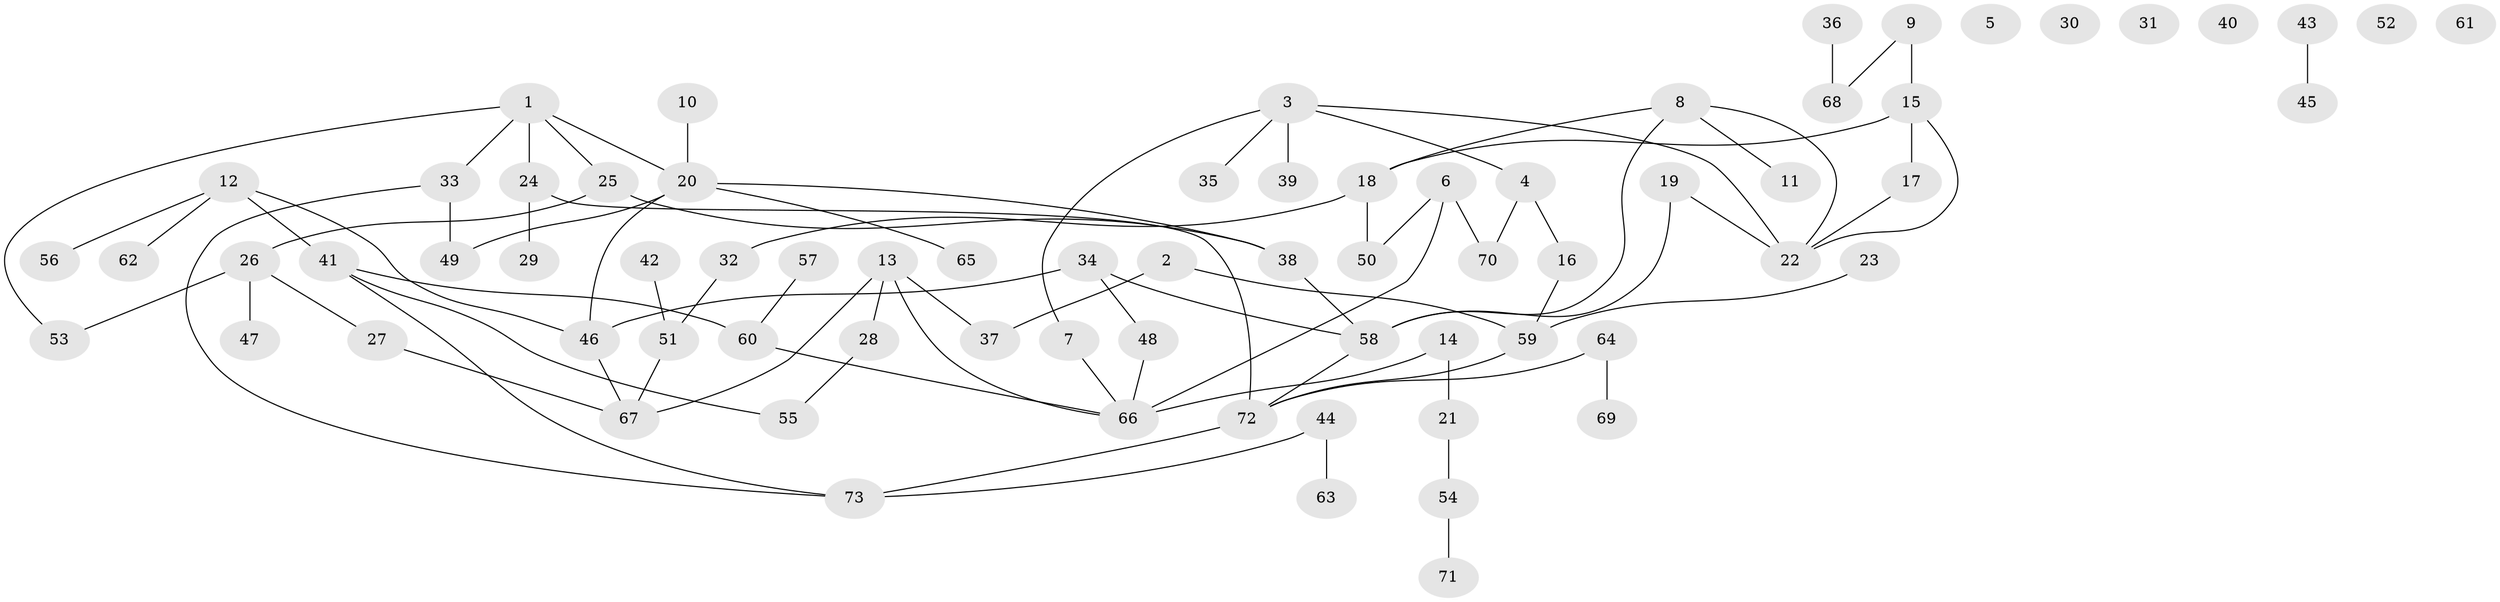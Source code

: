 // coarse degree distribution, {6: 0.0196078431372549, 2: 0.19607843137254902, 4: 0.13725490196078433, 3: 0.1568627450980392, 0: 0.11764705882352941, 1: 0.27450980392156865, 8: 0.0196078431372549, 5: 0.0392156862745098, 7: 0.0392156862745098}
// Generated by graph-tools (version 1.1) at 2025/23/03/03/25 07:23:25]
// undirected, 73 vertices, 85 edges
graph export_dot {
graph [start="1"]
  node [color=gray90,style=filled];
  1;
  2;
  3;
  4;
  5;
  6;
  7;
  8;
  9;
  10;
  11;
  12;
  13;
  14;
  15;
  16;
  17;
  18;
  19;
  20;
  21;
  22;
  23;
  24;
  25;
  26;
  27;
  28;
  29;
  30;
  31;
  32;
  33;
  34;
  35;
  36;
  37;
  38;
  39;
  40;
  41;
  42;
  43;
  44;
  45;
  46;
  47;
  48;
  49;
  50;
  51;
  52;
  53;
  54;
  55;
  56;
  57;
  58;
  59;
  60;
  61;
  62;
  63;
  64;
  65;
  66;
  67;
  68;
  69;
  70;
  71;
  72;
  73;
  1 -- 20;
  1 -- 24;
  1 -- 25;
  1 -- 33;
  1 -- 53;
  2 -- 37;
  2 -- 59;
  3 -- 4;
  3 -- 7;
  3 -- 22;
  3 -- 35;
  3 -- 39;
  4 -- 16;
  4 -- 70;
  6 -- 50;
  6 -- 66;
  6 -- 70;
  7 -- 66;
  8 -- 11;
  8 -- 18;
  8 -- 22;
  8 -- 58;
  9 -- 15;
  9 -- 68;
  10 -- 20;
  12 -- 41;
  12 -- 46;
  12 -- 56;
  12 -- 62;
  13 -- 28;
  13 -- 37;
  13 -- 66;
  13 -- 67;
  14 -- 21;
  14 -- 66;
  15 -- 17;
  15 -- 18;
  15 -- 22;
  16 -- 59;
  17 -- 22;
  18 -- 32;
  18 -- 50;
  19 -- 22;
  19 -- 58;
  20 -- 38;
  20 -- 46;
  20 -- 49;
  20 -- 65;
  21 -- 54;
  23 -- 59;
  24 -- 29;
  24 -- 72;
  25 -- 26;
  25 -- 38;
  26 -- 27;
  26 -- 47;
  26 -- 53;
  27 -- 67;
  28 -- 55;
  32 -- 51;
  33 -- 49;
  33 -- 73;
  34 -- 46;
  34 -- 48;
  34 -- 58;
  36 -- 68;
  38 -- 58;
  41 -- 55;
  41 -- 60;
  41 -- 73;
  42 -- 51;
  43 -- 45;
  44 -- 63;
  44 -- 73;
  46 -- 67;
  48 -- 66;
  51 -- 67;
  54 -- 71;
  57 -- 60;
  58 -- 72;
  59 -- 72;
  60 -- 66;
  64 -- 69;
  64 -- 72;
  72 -- 73;
}
